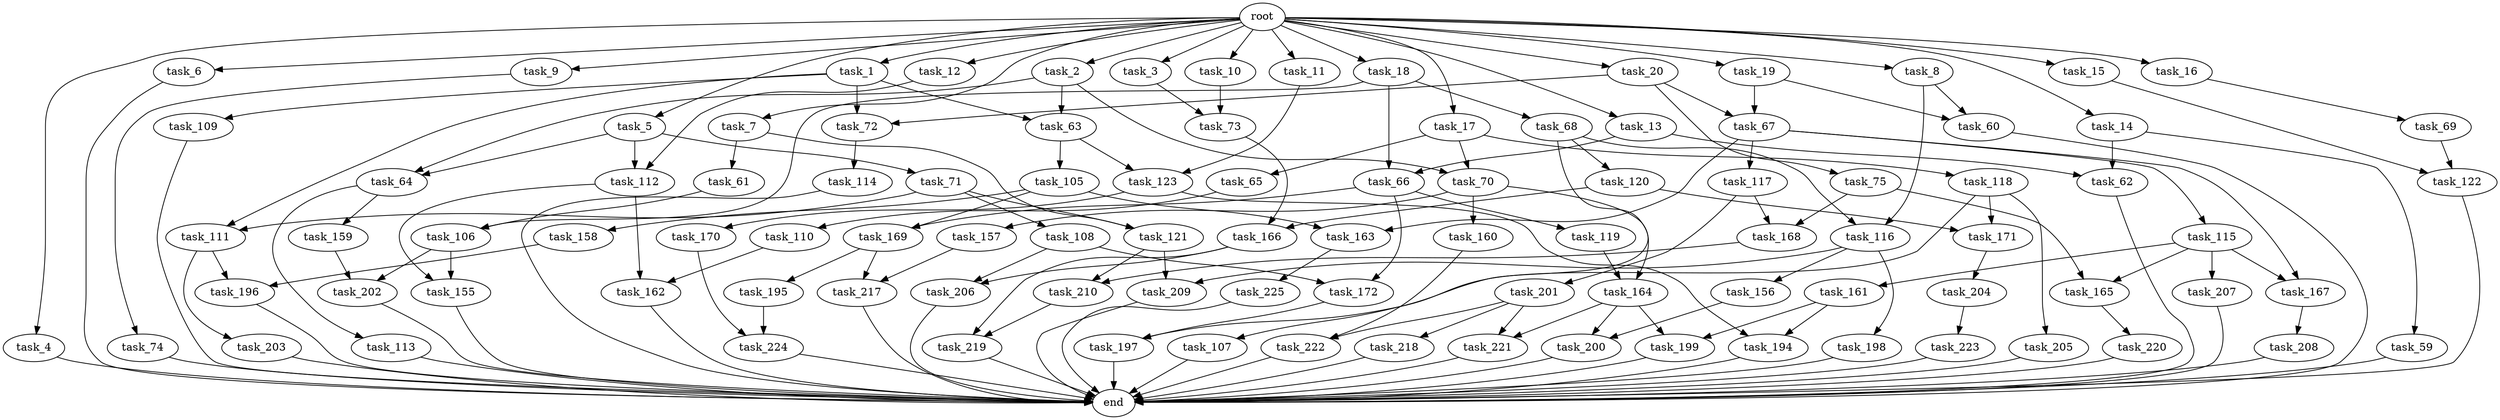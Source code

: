 digraph G {
  root [size="0.000000"];
  task_1 [size="2.048000"];
  task_2 [size="2.048000"];
  task_3 [size="2.048000"];
  task_4 [size="2.048000"];
  task_5 [size="2.048000"];
  task_6 [size="2.048000"];
  task_7 [size="2.048000"];
  task_8 [size="2.048000"];
  task_9 [size="2.048000"];
  task_10 [size="2.048000"];
  task_11 [size="2.048000"];
  task_12 [size="2.048000"];
  task_13 [size="2.048000"];
  task_14 [size="2.048000"];
  task_15 [size="2.048000"];
  task_16 [size="2.048000"];
  task_17 [size="2.048000"];
  task_18 [size="2.048000"];
  task_19 [size="2.048000"];
  task_20 [size="2.048000"];
  task_59 [size="154618822.656000"];
  task_60 [size="773094113.280000"];
  task_61 [size="1099511627.776000"];
  task_62 [size="1546188226.560000"];
  task_63 [size="687194767.360000"];
  task_64 [size="687194767.360000"];
  task_65 [size="429496729.600000"];
  task_66 [size="2010044694.528000"];
  task_67 [size="1047972020.224000"];
  task_68 [size="618475290.624000"];
  task_69 [size="841813590.016000"];
  task_70 [size="1047972020.224000"];
  task_71 [size="68719476.736000"];
  task_72 [size="498216206.336000"];
  task_73 [size="1821066133.504000"];
  task_74 [size="429496729.600000"];
  task_75 [size="429496729.600000"];
  task_105 [size="618475290.624000"];
  task_106 [size="1460288880.640000"];
  task_107 [size="68719476.736000"];
  task_108 [size="1717986918.400000"];
  task_109 [size="68719476.736000"];
  task_110 [size="841813590.016000"];
  task_111 [size="1786706395.136000"];
  task_112 [size="498216206.336000"];
  task_113 [size="274877906.944000"];
  task_114 [size="1099511627.776000"];
  task_115 [size="1717986918.400000"];
  task_116 [size="223338299.392000"];
  task_117 [size="1717986918.400000"];
  task_118 [size="429496729.600000"];
  task_119 [size="154618822.656000"];
  task_120 [size="68719476.736000"];
  task_121 [size="2817498546.176000"];
  task_122 [size="687194767.360000"];
  task_123 [size="1047972020.224000"];
  task_155 [size="2559800508.416000"];
  task_156 [size="429496729.600000"];
  task_157 [size="274877906.944000"];
  task_158 [size="1099511627.776000"];
  task_159 [size="274877906.944000"];
  task_160 [size="274877906.944000"];
  task_161 [size="1099511627.776000"];
  task_162 [size="910533066.752000"];
  task_163 [size="2817498546.176000"];
  task_164 [size="1666447310.848000"];
  task_165 [size="1374389534.720000"];
  task_166 [size="223338299.392000"];
  task_167 [size="2817498546.176000"];
  task_168 [size="343597383.680000"];
  task_169 [size="1254130450.432000"];
  task_170 [size="1717986918.400000"];
  task_171 [size="429496729.600000"];
  task_172 [size="223338299.392000"];
  task_194 [size="3109556322.304000"];
  task_195 [size="154618822.656000"];
  task_196 [size="3109556322.304000"];
  task_197 [size="1116691496.960000"];
  task_198 [size="429496729.600000"];
  task_199 [size="1546188226.560000"];
  task_200 [size="309237645.312000"];
  task_201 [size="68719476.736000"];
  task_202 [size="3435973836.800000"];
  task_203 [size="1717986918.400000"];
  task_204 [size="618475290.624000"];
  task_205 [size="274877906.944000"];
  task_206 [size="910533066.752000"];
  task_207 [size="1099511627.776000"];
  task_208 [size="1717986918.400000"];
  task_209 [size="1047972020.224000"];
  task_210 [size="2010044694.528000"];
  task_217 [size="773094113.280000"];
  task_218 [size="1391569403.904000"];
  task_219 [size="2233382993.920000"];
  task_220 [size="841813590.016000"];
  task_221 [size="1546188226.560000"];
  task_222 [size="1546188226.560000"];
  task_223 [size="1391569403.904000"];
  task_224 [size="2010044694.528000"];
  task_225 [size="274877906.944000"];
  end [size="0.000000"];

  root -> task_1 [size="1.000000"];
  root -> task_2 [size="1.000000"];
  root -> task_3 [size="1.000000"];
  root -> task_4 [size="1.000000"];
  root -> task_5 [size="1.000000"];
  root -> task_6 [size="1.000000"];
  root -> task_7 [size="1.000000"];
  root -> task_8 [size="1.000000"];
  root -> task_9 [size="1.000000"];
  root -> task_10 [size="1.000000"];
  root -> task_11 [size="1.000000"];
  root -> task_12 [size="1.000000"];
  root -> task_13 [size="1.000000"];
  root -> task_14 [size="1.000000"];
  root -> task_15 [size="1.000000"];
  root -> task_16 [size="1.000000"];
  root -> task_17 [size="1.000000"];
  root -> task_18 [size="1.000000"];
  root -> task_19 [size="1.000000"];
  root -> task_20 [size="1.000000"];
  task_1 -> task_63 [size="33554432.000000"];
  task_1 -> task_72 [size="33554432.000000"];
  task_1 -> task_109 [size="33554432.000000"];
  task_1 -> task_111 [size="33554432.000000"];
  task_2 -> task_63 [size="301989888.000000"];
  task_2 -> task_64 [size="301989888.000000"];
  task_2 -> task_70 [size="301989888.000000"];
  task_3 -> task_73 [size="209715200.000000"];
  task_4 -> end [size="1.000000"];
  task_5 -> task_64 [size="33554432.000000"];
  task_5 -> task_71 [size="33554432.000000"];
  task_5 -> task_112 [size="33554432.000000"];
  task_6 -> end [size="1.000000"];
  task_7 -> task_61 [size="536870912.000000"];
  task_7 -> task_121 [size="536870912.000000"];
  task_8 -> task_60 [size="75497472.000000"];
  task_8 -> task_116 [size="75497472.000000"];
  task_9 -> task_74 [size="209715200.000000"];
  task_10 -> task_73 [size="679477248.000000"];
  task_11 -> task_123 [size="209715200.000000"];
  task_12 -> task_112 [size="209715200.000000"];
  task_13 -> task_62 [size="679477248.000000"];
  task_13 -> task_66 [size="679477248.000000"];
  task_14 -> task_59 [size="75497472.000000"];
  task_14 -> task_62 [size="75497472.000000"];
  task_15 -> task_122 [size="33554432.000000"];
  task_16 -> task_69 [size="411041792.000000"];
  task_17 -> task_65 [size="209715200.000000"];
  task_17 -> task_70 [size="209715200.000000"];
  task_17 -> task_118 [size="209715200.000000"];
  task_18 -> task_66 [size="301989888.000000"];
  task_18 -> task_68 [size="301989888.000000"];
  task_18 -> task_106 [size="301989888.000000"];
  task_19 -> task_60 [size="301989888.000000"];
  task_19 -> task_67 [size="301989888.000000"];
  task_20 -> task_67 [size="209715200.000000"];
  task_20 -> task_72 [size="209715200.000000"];
  task_20 -> task_75 [size="209715200.000000"];
  task_59 -> end [size="1.000000"];
  task_60 -> end [size="1.000000"];
  task_61 -> task_106 [size="411041792.000000"];
  task_62 -> end [size="1.000000"];
  task_63 -> task_105 [size="301989888.000000"];
  task_63 -> task_123 [size="301989888.000000"];
  task_64 -> task_113 [size="134217728.000000"];
  task_64 -> task_159 [size="134217728.000000"];
  task_65 -> task_110 [size="411041792.000000"];
  task_66 -> task_119 [size="75497472.000000"];
  task_66 -> task_169 [size="75497472.000000"];
  task_66 -> task_172 [size="75497472.000000"];
  task_67 -> task_115 [size="838860800.000000"];
  task_67 -> task_117 [size="838860800.000000"];
  task_67 -> task_163 [size="838860800.000000"];
  task_67 -> task_167 [size="838860800.000000"];
  task_68 -> task_107 [size="33554432.000000"];
  task_68 -> task_116 [size="33554432.000000"];
  task_68 -> task_120 [size="33554432.000000"];
  task_69 -> task_122 [size="301989888.000000"];
  task_70 -> task_157 [size="134217728.000000"];
  task_70 -> task_160 [size="134217728.000000"];
  task_70 -> task_164 [size="134217728.000000"];
  task_71 -> task_108 [size="838860800.000000"];
  task_71 -> task_111 [size="838860800.000000"];
  task_71 -> task_121 [size="838860800.000000"];
  task_72 -> task_114 [size="536870912.000000"];
  task_73 -> task_166 [size="33554432.000000"];
  task_74 -> end [size="1.000000"];
  task_75 -> task_165 [size="134217728.000000"];
  task_75 -> task_168 [size="134217728.000000"];
  task_105 -> task_158 [size="536870912.000000"];
  task_105 -> task_163 [size="536870912.000000"];
  task_105 -> task_169 [size="536870912.000000"];
  task_106 -> task_155 [size="838860800.000000"];
  task_106 -> task_202 [size="838860800.000000"];
  task_107 -> end [size="1.000000"];
  task_108 -> task_172 [size="33554432.000000"];
  task_108 -> task_206 [size="33554432.000000"];
  task_109 -> end [size="1.000000"];
  task_110 -> task_162 [size="33554432.000000"];
  task_111 -> task_196 [size="838860800.000000"];
  task_111 -> task_203 [size="838860800.000000"];
  task_112 -> task_155 [size="411041792.000000"];
  task_112 -> task_162 [size="411041792.000000"];
  task_113 -> end [size="1.000000"];
  task_114 -> end [size="1.000000"];
  task_115 -> task_161 [size="536870912.000000"];
  task_115 -> task_165 [size="536870912.000000"];
  task_115 -> task_167 [size="536870912.000000"];
  task_115 -> task_207 [size="536870912.000000"];
  task_116 -> task_156 [size="209715200.000000"];
  task_116 -> task_198 [size="209715200.000000"];
  task_116 -> task_209 [size="209715200.000000"];
  task_117 -> task_168 [size="33554432.000000"];
  task_117 -> task_201 [size="33554432.000000"];
  task_118 -> task_171 [size="134217728.000000"];
  task_118 -> task_197 [size="134217728.000000"];
  task_118 -> task_205 [size="134217728.000000"];
  task_119 -> task_164 [size="679477248.000000"];
  task_120 -> task_166 [size="75497472.000000"];
  task_120 -> task_171 [size="75497472.000000"];
  task_121 -> task_209 [size="301989888.000000"];
  task_121 -> task_210 [size="301989888.000000"];
  task_122 -> end [size="1.000000"];
  task_123 -> task_170 [size="838860800.000000"];
  task_123 -> task_194 [size="838860800.000000"];
  task_155 -> end [size="1.000000"];
  task_156 -> task_200 [size="75497472.000000"];
  task_157 -> task_217 [size="301989888.000000"];
  task_158 -> task_196 [size="679477248.000000"];
  task_159 -> task_202 [size="838860800.000000"];
  task_160 -> task_222 [size="75497472.000000"];
  task_161 -> task_194 [size="679477248.000000"];
  task_161 -> task_199 [size="679477248.000000"];
  task_162 -> end [size="1.000000"];
  task_163 -> task_225 [size="134217728.000000"];
  task_164 -> task_199 [size="75497472.000000"];
  task_164 -> task_200 [size="75497472.000000"];
  task_164 -> task_221 [size="75497472.000000"];
  task_165 -> task_220 [size="411041792.000000"];
  task_166 -> task_206 [size="411041792.000000"];
  task_166 -> task_219 [size="411041792.000000"];
  task_167 -> task_208 [size="838860800.000000"];
  task_168 -> task_210 [size="679477248.000000"];
  task_169 -> task_195 [size="75497472.000000"];
  task_169 -> task_217 [size="75497472.000000"];
  task_170 -> task_224 [size="679477248.000000"];
  task_171 -> task_204 [size="301989888.000000"];
  task_172 -> task_197 [size="411041792.000000"];
  task_194 -> end [size="1.000000"];
  task_195 -> task_224 [size="301989888.000000"];
  task_196 -> end [size="1.000000"];
  task_197 -> end [size="1.000000"];
  task_198 -> end [size="1.000000"];
  task_199 -> end [size="1.000000"];
  task_200 -> end [size="1.000000"];
  task_201 -> task_218 [size="679477248.000000"];
  task_201 -> task_221 [size="679477248.000000"];
  task_201 -> task_222 [size="679477248.000000"];
  task_202 -> end [size="1.000000"];
  task_203 -> end [size="1.000000"];
  task_204 -> task_223 [size="679477248.000000"];
  task_205 -> end [size="1.000000"];
  task_206 -> end [size="1.000000"];
  task_207 -> end [size="1.000000"];
  task_208 -> end [size="1.000000"];
  task_209 -> end [size="1.000000"];
  task_210 -> task_219 [size="679477248.000000"];
  task_217 -> end [size="1.000000"];
  task_218 -> end [size="1.000000"];
  task_219 -> end [size="1.000000"];
  task_220 -> end [size="1.000000"];
  task_221 -> end [size="1.000000"];
  task_222 -> end [size="1.000000"];
  task_223 -> end [size="1.000000"];
  task_224 -> end [size="1.000000"];
  task_225 -> end [size="1.000000"];
}
